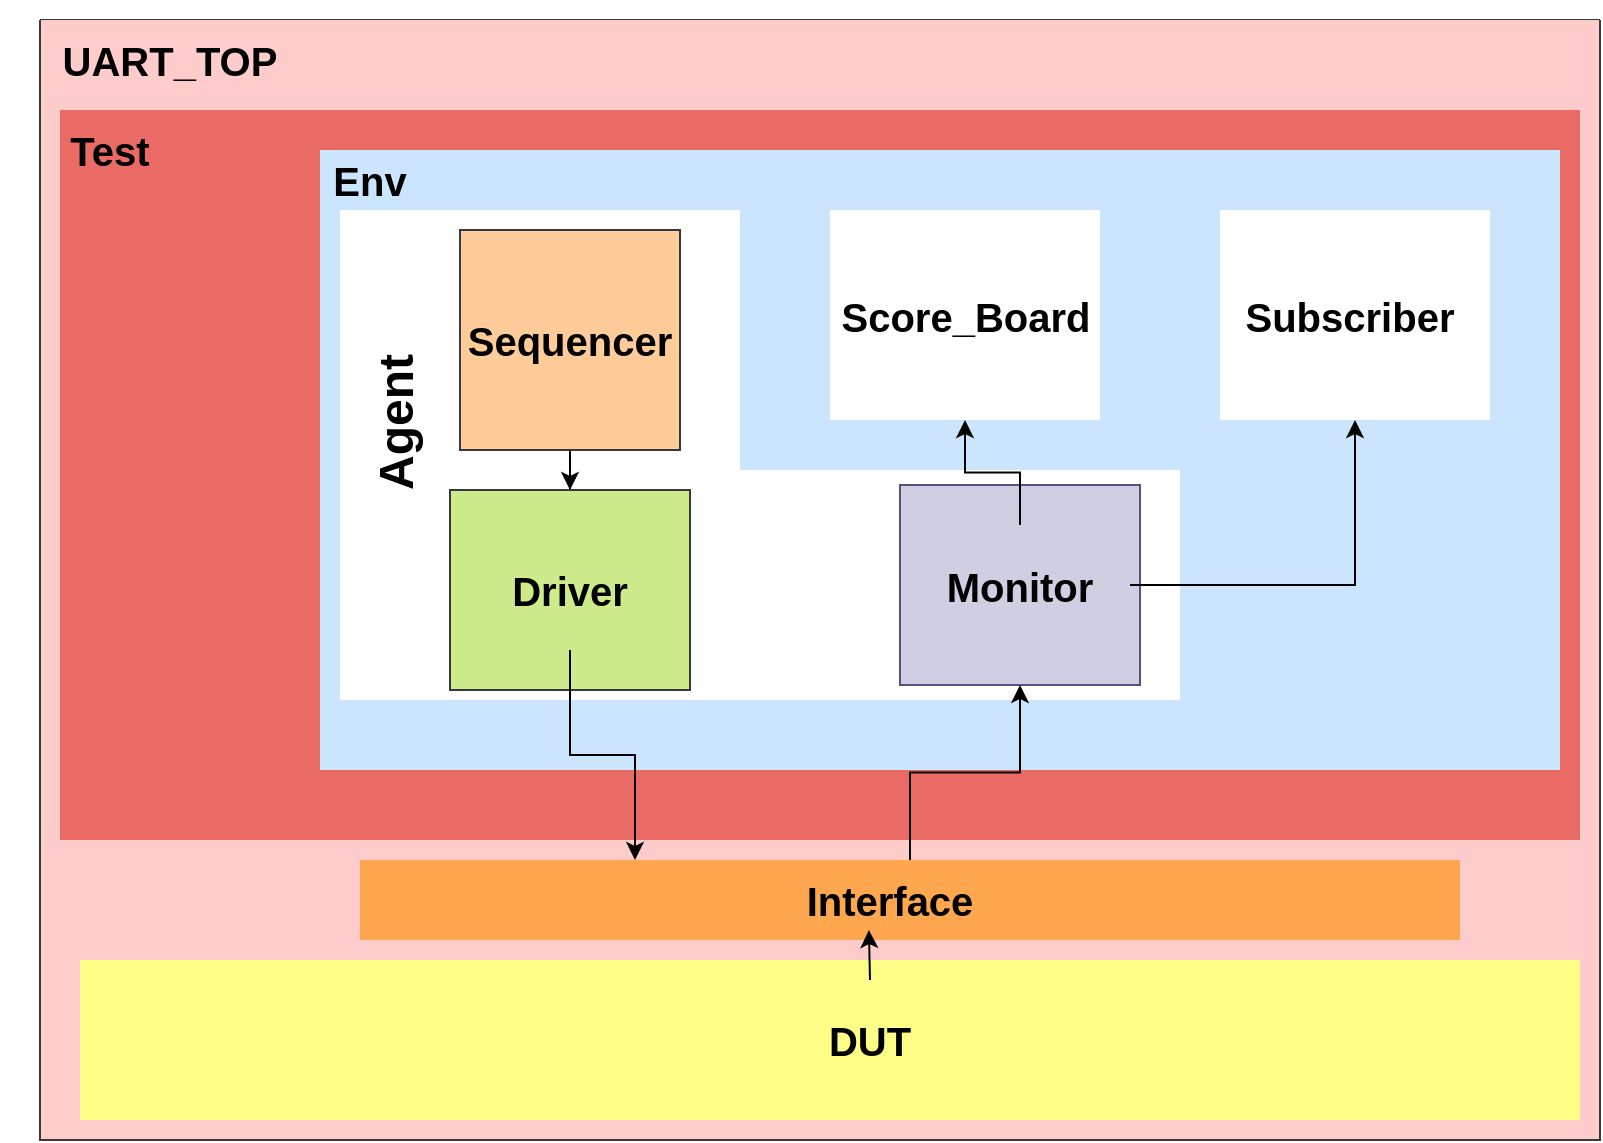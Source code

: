 <mxfile version="21.0.6" type="device"><diagram name="Page-1" id="pID5ZmvVa9tEbngkVQWs"><mxGraphModel dx="607" dy="330" grid="1" gridSize="10" guides="1" tooltips="1" connect="1" arrows="1" fold="1" page="1" pageScale="1" pageWidth="827" pageHeight="1169" math="0" shadow="0"><root><mxCell id="0"/><mxCell id="1" parent="0"/><mxCell id="Ijwjlz1jvty2GfnC6dYU-1" value="" style="swimlane;startSize=0;fillColor=#ffcccc;strokeColor=#36393d;swimlaneFillColor=#FFCCCC;fillStyle=solid;" vertex="1" parent="1"><mxGeometry x="30" y="25" width="780" height="560" as="geometry"/></mxCell><mxCell id="Ijwjlz1jvty2GfnC6dYU-19" value="" style="rounded=0;whiteSpace=wrap;html=1;strokeColor=none;fillColor=#EA6B66;" vertex="1" parent="Ijwjlz1jvty2GfnC6dYU-1"><mxGeometry x="10" y="45" width="760" height="365" as="geometry"/></mxCell><mxCell id="Ijwjlz1jvty2GfnC6dYU-2" value="&lt;font style=&quot;font-size: 20px;&quot;&gt;&lt;b&gt;UART_TOP&lt;/b&gt;&lt;/font&gt;" style="text;strokeColor=none;align=center;fillColor=none;html=1;verticalAlign=middle;whiteSpace=wrap;rounded=0;" vertex="1" parent="Ijwjlz1jvty2GfnC6dYU-1"><mxGeometry x="10" y="-10" width="110" height="60" as="geometry"/></mxCell><mxCell id="Ijwjlz1jvty2GfnC6dYU-3" value="" style="rounded=0;whiteSpace=wrap;html=1;fillColor=#ffff88;strokeColor=none;" vertex="1" parent="Ijwjlz1jvty2GfnC6dYU-1"><mxGeometry x="20" y="470" width="750" height="80" as="geometry"/></mxCell><mxCell id="Ijwjlz1jvty2GfnC6dYU-4" value="&lt;font style=&quot;font-size: 20px;&quot;&gt;&lt;b&gt;DUT&lt;/b&gt;&lt;/font&gt;" style="text;strokeColor=none;align=center;fillColor=none;html=1;verticalAlign=middle;whiteSpace=wrap;rounded=0;" vertex="1" parent="Ijwjlz1jvty2GfnC6dYU-1"><mxGeometry x="360" y="480" width="110" height="60" as="geometry"/></mxCell><mxCell id="Ijwjlz1jvty2GfnC6dYU-6" value="" style="rounded=0;whiteSpace=wrap;html=1;fillColor=#cce5ff;strokeColor=none;" vertex="1" parent="Ijwjlz1jvty2GfnC6dYU-1"><mxGeometry x="140" y="65" width="620" height="310" as="geometry"/></mxCell><mxCell id="Ijwjlz1jvty2GfnC6dYU-7" value="&lt;font style=&quot;font-size: 20px;&quot;&gt;&lt;b&gt;Env&lt;/b&gt;&lt;/font&gt;" style="text;strokeColor=none;align=center;fillColor=none;html=1;verticalAlign=middle;whiteSpace=wrap;rounded=0;" vertex="1" parent="Ijwjlz1jvty2GfnC6dYU-1"><mxGeometry x="110" y="50" width="110" height="60" as="geometry"/></mxCell><mxCell id="Ijwjlz1jvty2GfnC6dYU-8" value="" style="rounded=0;whiteSpace=wrap;html=1;strokeColor=none;" vertex="1" parent="Ijwjlz1jvty2GfnC6dYU-1"><mxGeometry x="150" y="95" width="200" height="245" as="geometry"/></mxCell><mxCell id="Ijwjlz1jvty2GfnC6dYU-12" style="edgeStyle=orthogonalEdgeStyle;rounded=0;orthogonalLoop=1;jettySize=auto;html=1;exitX=0.5;exitY=1;exitDx=0;exitDy=0;" edge="1" parent="Ijwjlz1jvty2GfnC6dYU-1" source="Ijwjlz1jvty2GfnC6dYU-9" target="Ijwjlz1jvty2GfnC6dYU-10"><mxGeometry relative="1" as="geometry"/></mxCell><mxCell id="Ijwjlz1jvty2GfnC6dYU-9" value="" style="whiteSpace=wrap;html=1;aspect=fixed;fillColor=#ffcc99;strokeColor=#36393d;" vertex="1" parent="Ijwjlz1jvty2GfnC6dYU-1"><mxGeometry x="210" y="105" width="110" height="110" as="geometry"/></mxCell><mxCell id="Ijwjlz1jvty2GfnC6dYU-10" value="" style="rounded=0;whiteSpace=wrap;html=1;fillColor=#cdeb8b;strokeColor=#36393d;" vertex="1" parent="Ijwjlz1jvty2GfnC6dYU-1"><mxGeometry x="205" y="235" width="120" height="100" as="geometry"/></mxCell><mxCell id="Ijwjlz1jvty2GfnC6dYU-13" value="" style="rounded=0;whiteSpace=wrap;html=1;fillColor=#FFA74F;strokeColor=none;gradientColor=none;gradientDirection=north;" vertex="1" parent="Ijwjlz1jvty2GfnC6dYU-1"><mxGeometry x="160" y="420" width="550" height="40" as="geometry"/></mxCell><mxCell id="Ijwjlz1jvty2GfnC6dYU-15" value="&lt;font style=&quot;font-size: 20px;&quot;&gt;&lt;b&gt;Interface&lt;/b&gt;&lt;/font&gt;" style="text;strokeColor=none;align=center;fillColor=none;html=1;verticalAlign=middle;whiteSpace=wrap;rounded=0;" vertex="1" parent="Ijwjlz1jvty2GfnC6dYU-1"><mxGeometry x="370" y="410" width="110" height="60" as="geometry"/></mxCell><mxCell id="Ijwjlz1jvty2GfnC6dYU-16" value="&lt;font style=&quot;font-size: 20px;&quot;&gt;&lt;b&gt;Sequencer&lt;/b&gt;&lt;/font&gt;" style="text;strokeColor=none;align=center;fillColor=none;html=1;verticalAlign=middle;whiteSpace=wrap;rounded=0;" vertex="1" parent="Ijwjlz1jvty2GfnC6dYU-1"><mxGeometry x="210" y="130" width="110" height="60" as="geometry"/></mxCell><mxCell id="Ijwjlz1jvty2GfnC6dYU-22" style="edgeStyle=orthogonalEdgeStyle;rounded=0;orthogonalLoop=1;jettySize=auto;html=1;entryX=0.25;entryY=0;entryDx=0;entryDy=0;" edge="1" parent="Ijwjlz1jvty2GfnC6dYU-1" source="Ijwjlz1jvty2GfnC6dYU-17" target="Ijwjlz1jvty2GfnC6dYU-13"><mxGeometry relative="1" as="geometry"/></mxCell><mxCell id="Ijwjlz1jvty2GfnC6dYU-17" value="&lt;font style=&quot;font-size: 20px;&quot;&gt;&lt;b&gt;Driver&lt;/b&gt;&lt;/font&gt;" style="text;strokeColor=none;align=center;fillColor=none;html=1;verticalAlign=middle;whiteSpace=wrap;rounded=0;" vertex="1" parent="Ijwjlz1jvty2GfnC6dYU-1"><mxGeometry x="210" y="255" width="110" height="60" as="geometry"/></mxCell><mxCell id="Ijwjlz1jvty2GfnC6dYU-23" value="" style="rounded=0;whiteSpace=wrap;html=1;strokeColor=none;" vertex="1" parent="Ijwjlz1jvty2GfnC6dYU-1"><mxGeometry x="340" y="225" width="230" height="115" as="geometry"/></mxCell><mxCell id="Ijwjlz1jvty2GfnC6dYU-20" value="&lt;font style=&quot;font-size: 20px;&quot;&gt;&lt;b&gt;Test&lt;/b&gt;&lt;/font&gt;" style="text;strokeColor=none;align=center;fillColor=none;html=1;verticalAlign=middle;whiteSpace=wrap;rounded=0;" vertex="1" parent="Ijwjlz1jvty2GfnC6dYU-1"><mxGeometry x="-20" y="35" width="110" height="60" as="geometry"/></mxCell><mxCell id="Ijwjlz1jvty2GfnC6dYU-24" value="" style="rounded=0;whiteSpace=wrap;html=1;fillColor=#d0cee2;strokeColor=#56517e;" vertex="1" parent="Ijwjlz1jvty2GfnC6dYU-1"><mxGeometry x="430" y="232.5" width="120" height="100" as="geometry"/></mxCell><mxCell id="Ijwjlz1jvty2GfnC6dYU-29" style="edgeStyle=orthogonalEdgeStyle;rounded=0;orthogonalLoop=1;jettySize=auto;html=1;" edge="1" parent="Ijwjlz1jvty2GfnC6dYU-1" source="Ijwjlz1jvty2GfnC6dYU-25" target="Ijwjlz1jvty2GfnC6dYU-28"><mxGeometry relative="1" as="geometry"/></mxCell><mxCell id="Ijwjlz1jvty2GfnC6dYU-30" style="edgeStyle=orthogonalEdgeStyle;rounded=0;orthogonalLoop=1;jettySize=auto;html=1;entryX=0.5;entryY=1;entryDx=0;entryDy=0;" edge="1" parent="Ijwjlz1jvty2GfnC6dYU-1" source="Ijwjlz1jvty2GfnC6dYU-25" target="Ijwjlz1jvty2GfnC6dYU-27"><mxGeometry relative="1" as="geometry"/></mxCell><mxCell id="Ijwjlz1jvty2GfnC6dYU-25" value="&lt;font style=&quot;font-size: 20px;&quot;&gt;&lt;b&gt;Monitor&lt;/b&gt;&lt;/font&gt;" style="text;strokeColor=none;align=center;fillColor=none;html=1;verticalAlign=middle;whiteSpace=wrap;rounded=0;" vertex="1" parent="Ijwjlz1jvty2GfnC6dYU-1"><mxGeometry x="435" y="252.5" width="110" height="60" as="geometry"/></mxCell><mxCell id="Ijwjlz1jvty2GfnC6dYU-26" style="edgeStyle=orthogonalEdgeStyle;rounded=0;orthogonalLoop=1;jettySize=auto;html=1;" edge="1" parent="Ijwjlz1jvty2GfnC6dYU-1" source="Ijwjlz1jvty2GfnC6dYU-13" target="Ijwjlz1jvty2GfnC6dYU-24"><mxGeometry relative="1" as="geometry"/></mxCell><mxCell id="Ijwjlz1jvty2GfnC6dYU-27" value="" style="rounded=0;whiteSpace=wrap;html=1;strokeColor=none;" vertex="1" parent="Ijwjlz1jvty2GfnC6dYU-1"><mxGeometry x="395" y="95" width="135" height="105" as="geometry"/></mxCell><mxCell id="Ijwjlz1jvty2GfnC6dYU-28" value="" style="rounded=0;whiteSpace=wrap;html=1;strokeColor=none;" vertex="1" parent="Ijwjlz1jvty2GfnC6dYU-1"><mxGeometry x="590" y="95" width="135" height="105" as="geometry"/></mxCell><mxCell id="Ijwjlz1jvty2GfnC6dYU-31" value="&lt;font style=&quot;font-size: 20px;&quot;&gt;&lt;b&gt;Score_Board&lt;/b&gt;&lt;/font&gt;" style="text;strokeColor=none;align=center;fillColor=none;html=1;verticalAlign=middle;whiteSpace=wrap;rounded=0;" vertex="1" parent="Ijwjlz1jvty2GfnC6dYU-1"><mxGeometry x="407.5" y="117.5" width="110" height="60" as="geometry"/></mxCell><mxCell id="Ijwjlz1jvty2GfnC6dYU-32" value="&lt;font style=&quot;font-size: 20px;&quot;&gt;&lt;b&gt;Subscriber&lt;/b&gt;&lt;/font&gt;" style="text;strokeColor=none;align=center;fillColor=none;html=1;verticalAlign=middle;whiteSpace=wrap;rounded=0;" vertex="1" parent="Ijwjlz1jvty2GfnC6dYU-1"><mxGeometry x="600" y="117.5" width="110" height="60" as="geometry"/></mxCell><mxCell id="Ijwjlz1jvty2GfnC6dYU-33" value="&lt;font size=&quot;1&quot; style=&quot;&quot;&gt;&lt;b style=&quot;font-size: 24px;&quot;&gt;Agent&lt;/b&gt;&lt;/font&gt;" style="text;strokeColor=none;align=center;fillColor=none;html=1;verticalAlign=middle;whiteSpace=wrap;rounded=0;rotation=-90;" vertex="1" parent="Ijwjlz1jvty2GfnC6dYU-1"><mxGeometry x="98.75" y="167.5" width="160" height="67.5" as="geometry"/></mxCell><mxCell id="Ijwjlz1jvty2GfnC6dYU-34" style="edgeStyle=orthogonalEdgeStyle;rounded=0;orthogonalLoop=1;jettySize=auto;html=1;exitX=0.5;exitY=0;exitDx=0;exitDy=0;entryX=0.404;entryY=0.75;entryDx=0;entryDy=0;entryPerimeter=0;" edge="1" parent="Ijwjlz1jvty2GfnC6dYU-1" source="Ijwjlz1jvty2GfnC6dYU-4" target="Ijwjlz1jvty2GfnC6dYU-15"><mxGeometry relative="1" as="geometry"/></mxCell></root></mxGraphModel></diagram></mxfile>